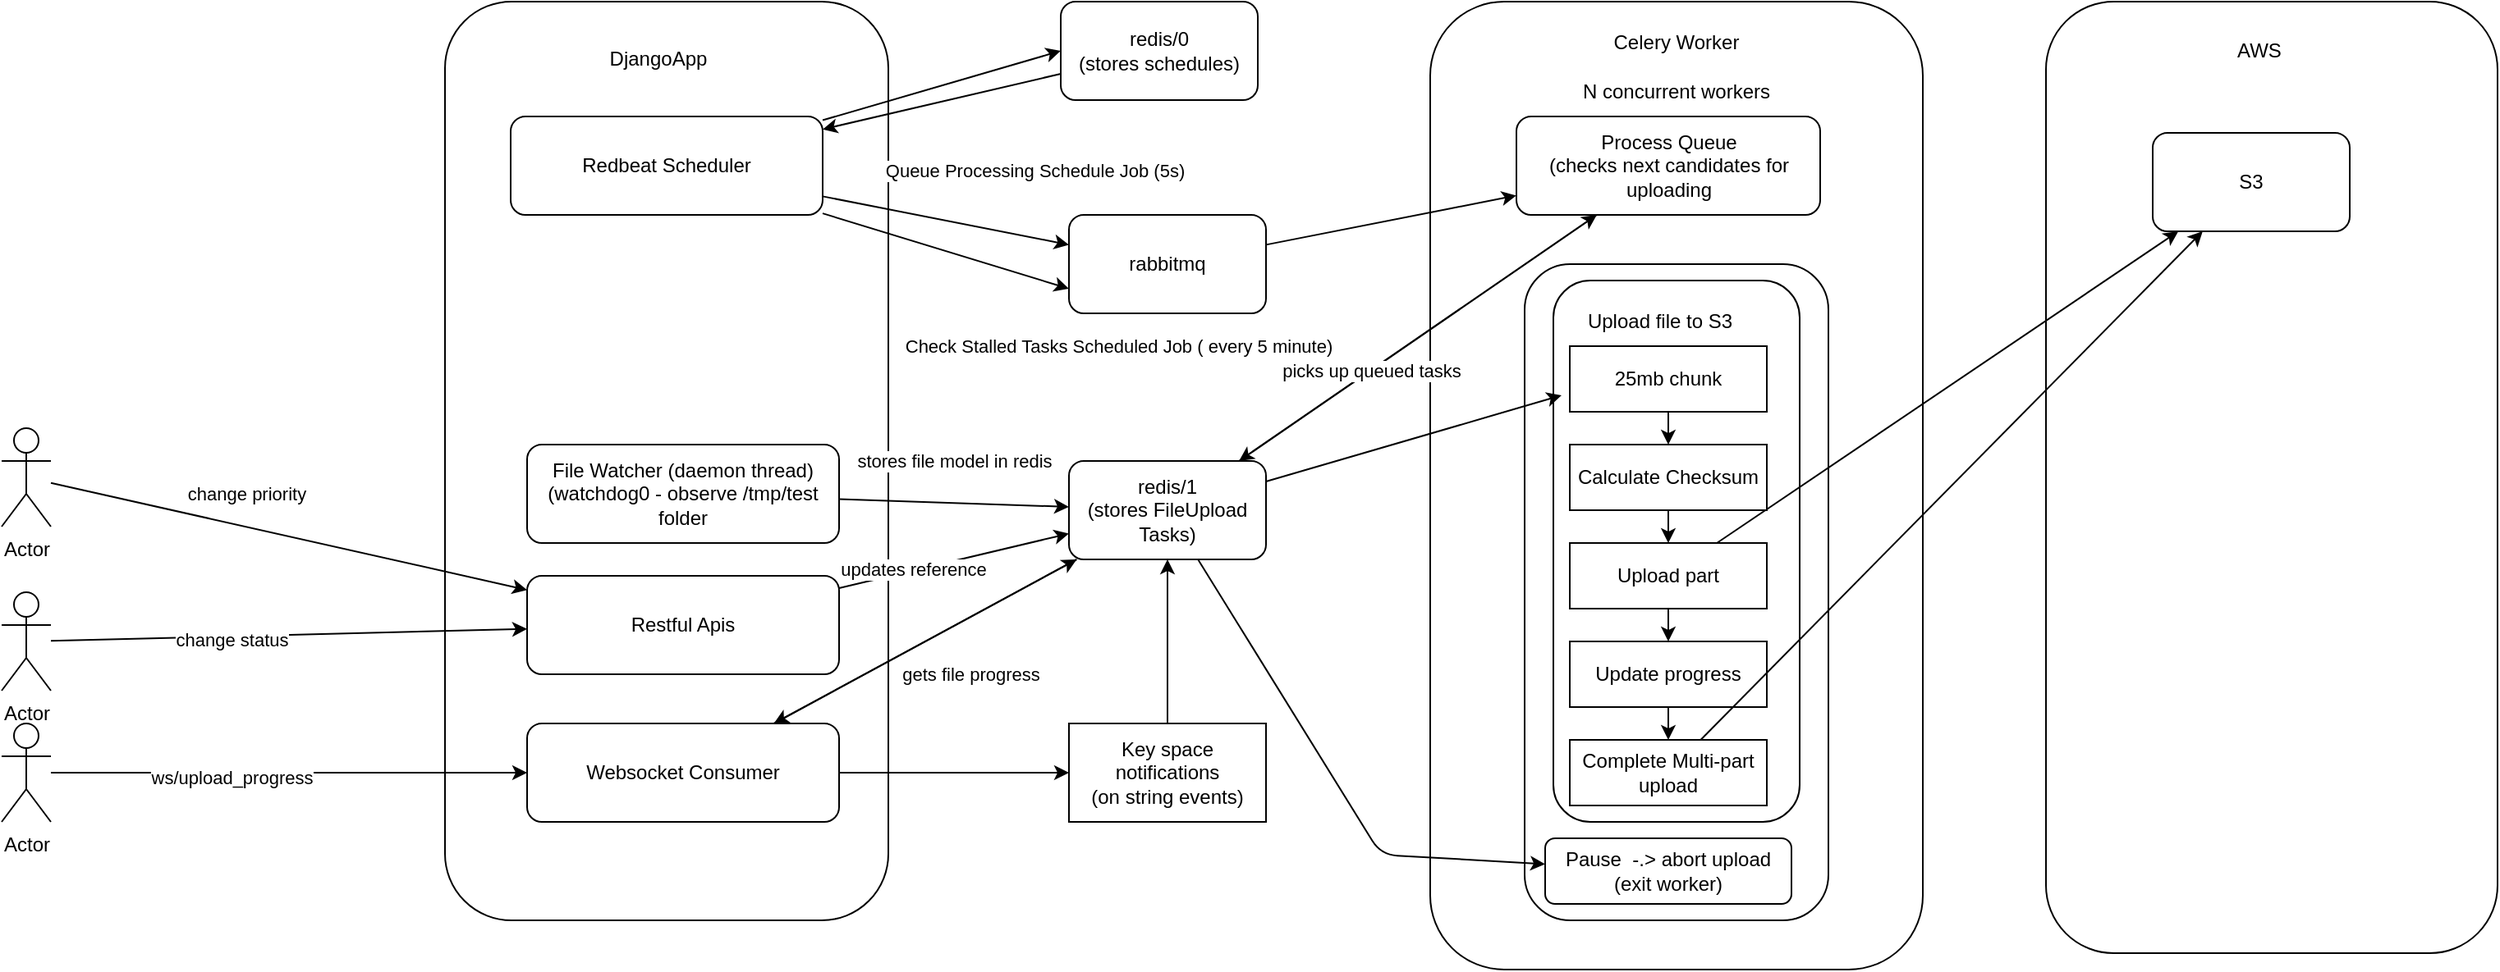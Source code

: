 <mxfile>
    <diagram id="dX46Yh2XLkS9vUHBu4CT" name="Page-1">
        <mxGraphModel dx="2110" dy="698" grid="1" gridSize="10" guides="1" tooltips="1" connect="1" arrows="1" fold="1" page="1" pageScale="1" pageWidth="850" pageHeight="1100" math="0" shadow="0">
            <root>
                <mxCell id="0"/>
                <mxCell id="1" parent="0"/>
                <mxCell id="63" value="" style="rounded=1;whiteSpace=wrap;html=1;" vertex="1" parent="1">
                    <mxGeometry x="1025" y="330" width="275" height="580" as="geometry"/>
                </mxCell>
                <mxCell id="9" value="" style="rounded=1;whiteSpace=wrap;html=1;" vertex="1" parent="1">
                    <mxGeometry x="650" y="330" width="300" height="590" as="geometry"/>
                </mxCell>
                <mxCell id="3" value="" style="rounded=1;whiteSpace=wrap;html=1;" vertex="1" parent="1">
                    <mxGeometry x="707.5" y="490" width="185" height="400" as="geometry"/>
                </mxCell>
                <mxCell id="57" value="" style="rounded=1;whiteSpace=wrap;html=1;" vertex="1" parent="1">
                    <mxGeometry x="725" y="500" width="150" height="330" as="geometry"/>
                </mxCell>
                <mxCell id="4" value="" style="rounded=1;whiteSpace=wrap;html=1;" vertex="1" parent="1">
                    <mxGeometry x="50" y="330" width="270" height="560" as="geometry"/>
                </mxCell>
                <mxCell id="60" style="edgeStyle=none;html=1;" edge="1" parent="1" source="5" target="26">
                    <mxGeometry relative="1" as="geometry"/>
                </mxCell>
                <mxCell id="5" value="Process Queue&lt;br&gt;(checks next candidates for uploading" style="rounded=1;whiteSpace=wrap;html=1;" vertex="1" parent="1">
                    <mxGeometry x="702.5" y="400" width="185" height="60" as="geometry"/>
                </mxCell>
                <mxCell id="43" style="edgeStyle=none;html=1;" edge="1" parent="1" source="6" target="26">
                    <mxGeometry relative="1" as="geometry"/>
                </mxCell>
                <mxCell id="44" value="stores file model in redis" style="edgeLabel;html=1;align=center;verticalAlign=middle;resizable=0;points=[];" vertex="1" connectable="0" parent="43">
                    <mxGeometry x="-0.377" y="1" relative="1" as="geometry">
                        <mxPoint x="26" y="-24" as="offset"/>
                    </mxGeometry>
                </mxCell>
                <mxCell id="6" value="File Watcher (daemon thread)&lt;br&gt;(watchdog0 - observe /tmp/test folder" style="rounded=1;whiteSpace=wrap;html=1;" vertex="1" parent="1">
                    <mxGeometry x="100" y="600" width="190" height="60" as="geometry"/>
                </mxCell>
                <mxCell id="22" style="edgeStyle=none;html=1;" edge="1" parent="1" source="7" target="5">
                    <mxGeometry relative="1" as="geometry"/>
                </mxCell>
                <mxCell id="23" value="Queue Processing Schedule Job (5s)" style="edgeLabel;html=1;align=center;verticalAlign=middle;resizable=0;points=[];" vertex="1" connectable="0" parent="22">
                    <mxGeometry x="-0.529" relative="1" as="geometry">
                        <mxPoint x="-177" y="-38" as="offset"/>
                    </mxGeometry>
                </mxCell>
                <mxCell id="7" value="rabbitmq" style="rounded=1;whiteSpace=wrap;html=1;" vertex="1" parent="1">
                    <mxGeometry x="430" y="460" width="120" height="60" as="geometry"/>
                </mxCell>
                <mxCell id="45" style="edgeStyle=none;html=1;" edge="1" parent="1" source="8" target="26">
                    <mxGeometry relative="1" as="geometry"/>
                </mxCell>
                <mxCell id="46" value="updates reference" style="edgeLabel;html=1;align=center;verticalAlign=middle;resizable=0;points=[];" vertex="1" connectable="0" parent="45">
                    <mxGeometry x="-0.355" y="1" relative="1" as="geometry">
                        <mxPoint as="offset"/>
                    </mxGeometry>
                </mxCell>
                <mxCell id="8" value="Restful Apis" style="rounded=1;whiteSpace=wrap;html=1;" vertex="1" parent="1">
                    <mxGeometry x="100" y="680" width="190" height="60" as="geometry"/>
                </mxCell>
                <mxCell id="10" value="N concurrent workers" style="text;html=1;strokeColor=none;fillColor=none;align=center;verticalAlign=middle;whiteSpace=wrap;rounded=0;" vertex="1" parent="1">
                    <mxGeometry x="735" y="370" width="130" height="30" as="geometry"/>
                </mxCell>
                <mxCell id="31" style="edgeStyle=none;html=1;" edge="1" parent="1" source="13" target="28">
                    <mxGeometry relative="1" as="geometry"/>
                </mxCell>
                <mxCell id="32" style="edgeStyle=none;html=1;" edge="1" parent="1" source="13" target="26">
                    <mxGeometry relative="1" as="geometry"/>
                </mxCell>
                <mxCell id="13" value="Websocket Consumer" style="rounded=1;whiteSpace=wrap;html=1;" vertex="1" parent="1">
                    <mxGeometry x="100" y="770" width="190" height="60" as="geometry"/>
                </mxCell>
                <mxCell id="19" style="edgeStyle=none;html=1;" edge="1" parent="1" source="14" target="16">
                    <mxGeometry relative="1" as="geometry"/>
                </mxCell>
                <mxCell id="14" value="redis/0&lt;br&gt;(stores schedules)" style="rounded=1;whiteSpace=wrap;html=1;" vertex="1" parent="1">
                    <mxGeometry x="425" y="330" width="120" height="60" as="geometry"/>
                </mxCell>
                <mxCell id="15" value="Celery Worker" style="text;html=1;strokeColor=none;fillColor=none;align=center;verticalAlign=middle;whiteSpace=wrap;rounded=0;" vertex="1" parent="1">
                    <mxGeometry x="735" y="340" width="130" height="30" as="geometry"/>
                </mxCell>
                <mxCell id="18" style="edgeStyle=none;html=1;entryX=0;entryY=0.5;entryDx=0;entryDy=0;" edge="1" parent="1" source="16" target="14">
                    <mxGeometry relative="1" as="geometry"/>
                </mxCell>
                <mxCell id="21" style="edgeStyle=none;html=1;" edge="1" parent="1" source="16" target="7">
                    <mxGeometry relative="1" as="geometry"/>
                </mxCell>
                <mxCell id="24" style="edgeStyle=none;html=1;entryX=0;entryY=0.75;entryDx=0;entryDy=0;" edge="1" parent="1" source="16" target="7">
                    <mxGeometry relative="1" as="geometry"/>
                </mxCell>
                <mxCell id="16" value="Redbeat Scheduler" style="rounded=1;whiteSpace=wrap;html=1;" vertex="1" parent="1">
                    <mxGeometry x="90" y="400" width="190" height="60" as="geometry"/>
                </mxCell>
                <mxCell id="17" value="DjangoApp" style="text;html=1;strokeColor=none;fillColor=none;align=center;verticalAlign=middle;whiteSpace=wrap;rounded=0;" vertex="1" parent="1">
                    <mxGeometry x="115" y="350" width="130" height="30" as="geometry"/>
                </mxCell>
                <mxCell id="25" value="Check Stalled Tasks Scheduled Job ( every 5 minute)" style="edgeLabel;html=1;align=center;verticalAlign=middle;resizable=0;points=[];" vertex="1" connectable="0" parent="1">
                    <mxGeometry x="459.996" y="540.003" as="geometry"/>
                </mxCell>
                <mxCell id="33" style="edgeStyle=none;html=1;" edge="1" parent="1" source="26" target="13">
                    <mxGeometry relative="1" as="geometry"/>
                </mxCell>
                <mxCell id="47" value="gets file progress" style="edgeLabel;html=1;align=center;verticalAlign=middle;resizable=0;points=[];" vertex="1" connectable="0" parent="33">
                    <mxGeometry x="0.142" y="2" relative="1" as="geometry">
                        <mxPoint x="40" y="11" as="offset"/>
                    </mxGeometry>
                </mxCell>
                <mxCell id="56" style="edgeStyle=none;html=1;" edge="1" parent="1" source="26">
                    <mxGeometry relative="1" as="geometry">
                        <mxPoint x="730" y="570" as="targetPoint"/>
                    </mxGeometry>
                </mxCell>
                <mxCell id="59" style="edgeStyle=none;html=1;" edge="1" parent="1" source="26" target="58">
                    <mxGeometry relative="1" as="geometry">
                        <Array as="points">
                            <mxPoint x="620" y="850"/>
                        </Array>
                    </mxGeometry>
                </mxCell>
                <mxCell id="61" style="edgeStyle=none;html=1;" edge="1" parent="1" source="26" target="5">
                    <mxGeometry relative="1" as="geometry"/>
                </mxCell>
                <mxCell id="62" value="picks up queued tasks" style="edgeLabel;html=1;align=center;verticalAlign=middle;resizable=0;points=[];" vertex="1" connectable="0" parent="61">
                    <mxGeometry x="-0.263" relative="1" as="geometry">
                        <mxPoint as="offset"/>
                    </mxGeometry>
                </mxCell>
                <mxCell id="26" value="redis/1&lt;br&gt;(stores FileUpload Tasks)" style="rounded=1;whiteSpace=wrap;html=1;" vertex="1" parent="1">
                    <mxGeometry x="430" y="610" width="120" height="60" as="geometry"/>
                </mxCell>
                <mxCell id="30" style="edgeStyle=none;html=1;entryX=0.5;entryY=1;entryDx=0;entryDy=0;" edge="1" parent="1" source="28" target="26">
                    <mxGeometry relative="1" as="geometry"/>
                </mxCell>
                <mxCell id="28" value="Key space notifications&lt;br&gt;(on string events)" style="rounded=0;whiteSpace=wrap;html=1;" vertex="1" parent="1">
                    <mxGeometry x="430" y="770" width="120" height="60" as="geometry"/>
                </mxCell>
                <mxCell id="35" style="edgeStyle=none;html=1;" edge="1" parent="1" source="34" target="13">
                    <mxGeometry relative="1" as="geometry"/>
                </mxCell>
                <mxCell id="36" value="ws/upload_progress" style="edgeLabel;html=1;align=center;verticalAlign=middle;resizable=0;points=[];" vertex="1" connectable="0" parent="35">
                    <mxGeometry x="-0.245" y="-3" relative="1" as="geometry">
                        <mxPoint as="offset"/>
                    </mxGeometry>
                </mxCell>
                <mxCell id="34" value="Actor" style="shape=umlActor;verticalLabelPosition=bottom;verticalAlign=top;html=1;outlineConnect=0;" vertex="1" parent="1">
                    <mxGeometry x="-220" y="770" width="30" height="60" as="geometry"/>
                </mxCell>
                <mxCell id="38" style="edgeStyle=none;html=1;" edge="1" parent="1" source="37" target="8">
                    <mxGeometry relative="1" as="geometry"/>
                </mxCell>
                <mxCell id="37" value="Actor" style="shape=umlActor;verticalLabelPosition=bottom;verticalAlign=top;html=1;outlineConnect=0;" vertex="1" parent="1">
                    <mxGeometry x="-220" y="590" width="30" height="60" as="geometry"/>
                </mxCell>
                <mxCell id="40" style="edgeStyle=none;html=1;" edge="1" parent="1" source="39" target="8">
                    <mxGeometry relative="1" as="geometry"/>
                </mxCell>
                <mxCell id="41" value="change status" style="edgeLabel;html=1;align=center;verticalAlign=middle;resizable=0;points=[];" vertex="1" connectable="0" parent="40">
                    <mxGeometry x="-0.245" y="-2" relative="1" as="geometry">
                        <mxPoint as="offset"/>
                    </mxGeometry>
                </mxCell>
                <mxCell id="39" value="Actor" style="shape=umlActor;verticalLabelPosition=bottom;verticalAlign=top;html=1;outlineConnect=0;" vertex="1" parent="1">
                    <mxGeometry x="-220" y="690" width="30" height="60" as="geometry"/>
                </mxCell>
                <mxCell id="42" value="change priority" style="edgeLabel;html=1;align=center;verticalAlign=middle;resizable=0;points=[];" vertex="1" connectable="0" parent="1">
                    <mxGeometry x="-70.817" y="629.996" as="geometry"/>
                </mxCell>
                <mxCell id="55" style="edgeStyle=none;html=1;entryX=0.5;entryY=0;entryDx=0;entryDy=0;" edge="1" parent="1" source="48" target="51">
                    <mxGeometry relative="1" as="geometry"/>
                </mxCell>
                <mxCell id="69" style="edgeStyle=none;html=1;" edge="1" parent="1" source="48" target="68">
                    <mxGeometry relative="1" as="geometry"/>
                </mxCell>
                <mxCell id="48" value="Upload part" style="rounded=0;whiteSpace=wrap;html=1;" vertex="1" parent="1">
                    <mxGeometry x="735" y="660" width="120" height="40" as="geometry"/>
                </mxCell>
                <mxCell id="49" value="Upload file to S3" style="text;html=1;strokeColor=none;fillColor=none;align=center;verticalAlign=middle;whiteSpace=wrap;rounded=0;" vertex="1" parent="1">
                    <mxGeometry x="725" y="510" width="130" height="30" as="geometry"/>
                </mxCell>
                <mxCell id="54" style="edgeStyle=none;html=1;entryX=0.5;entryY=0;entryDx=0;entryDy=0;" edge="1" parent="1" source="50" target="48">
                    <mxGeometry relative="1" as="geometry"/>
                </mxCell>
                <mxCell id="50" value="Calculate Checksum" style="rounded=0;whiteSpace=wrap;html=1;" vertex="1" parent="1">
                    <mxGeometry x="735" y="600" width="120" height="40" as="geometry"/>
                </mxCell>
                <mxCell id="67" style="edgeStyle=none;html=1;" edge="1" parent="1" source="51" target="66">
                    <mxGeometry relative="1" as="geometry"/>
                </mxCell>
                <mxCell id="51" value="Update progress" style="rounded=0;whiteSpace=wrap;html=1;" vertex="1" parent="1">
                    <mxGeometry x="735" y="720" width="120" height="40" as="geometry"/>
                </mxCell>
                <mxCell id="53" style="edgeStyle=none;html=1;" edge="1" parent="1" source="52" target="50">
                    <mxGeometry relative="1" as="geometry"/>
                </mxCell>
                <mxCell id="52" value="25mb chunk" style="rounded=0;whiteSpace=wrap;html=1;" vertex="1" parent="1">
                    <mxGeometry x="735" y="540" width="120" height="40" as="geometry"/>
                </mxCell>
                <mxCell id="58" value="Pause&amp;nbsp; -.&amp;gt; abort upload (exit worker)" style="rounded=1;whiteSpace=wrap;html=1;" vertex="1" parent="1">
                    <mxGeometry x="720" y="840" width="150" height="40" as="geometry"/>
                </mxCell>
                <mxCell id="64" value="AWS" style="text;html=1;strokeColor=none;fillColor=none;align=center;verticalAlign=middle;whiteSpace=wrap;rounded=0;" vertex="1" parent="1">
                    <mxGeometry x="1090" y="345" width="130" height="30" as="geometry"/>
                </mxCell>
                <mxCell id="70" style="edgeStyle=none;html=1;" edge="1" parent="1" source="66" target="68">
                    <mxGeometry relative="1" as="geometry"/>
                </mxCell>
                <mxCell id="66" value="Complete Multi-part upload" style="rounded=0;whiteSpace=wrap;html=1;" vertex="1" parent="1">
                    <mxGeometry x="735" y="780" width="120" height="40" as="geometry"/>
                </mxCell>
                <mxCell id="68" value="S3" style="rounded=1;whiteSpace=wrap;html=1;" vertex="1" parent="1">
                    <mxGeometry x="1090" y="410" width="120" height="60" as="geometry"/>
                </mxCell>
            </root>
        </mxGraphModel>
    </diagram>
</mxfile>